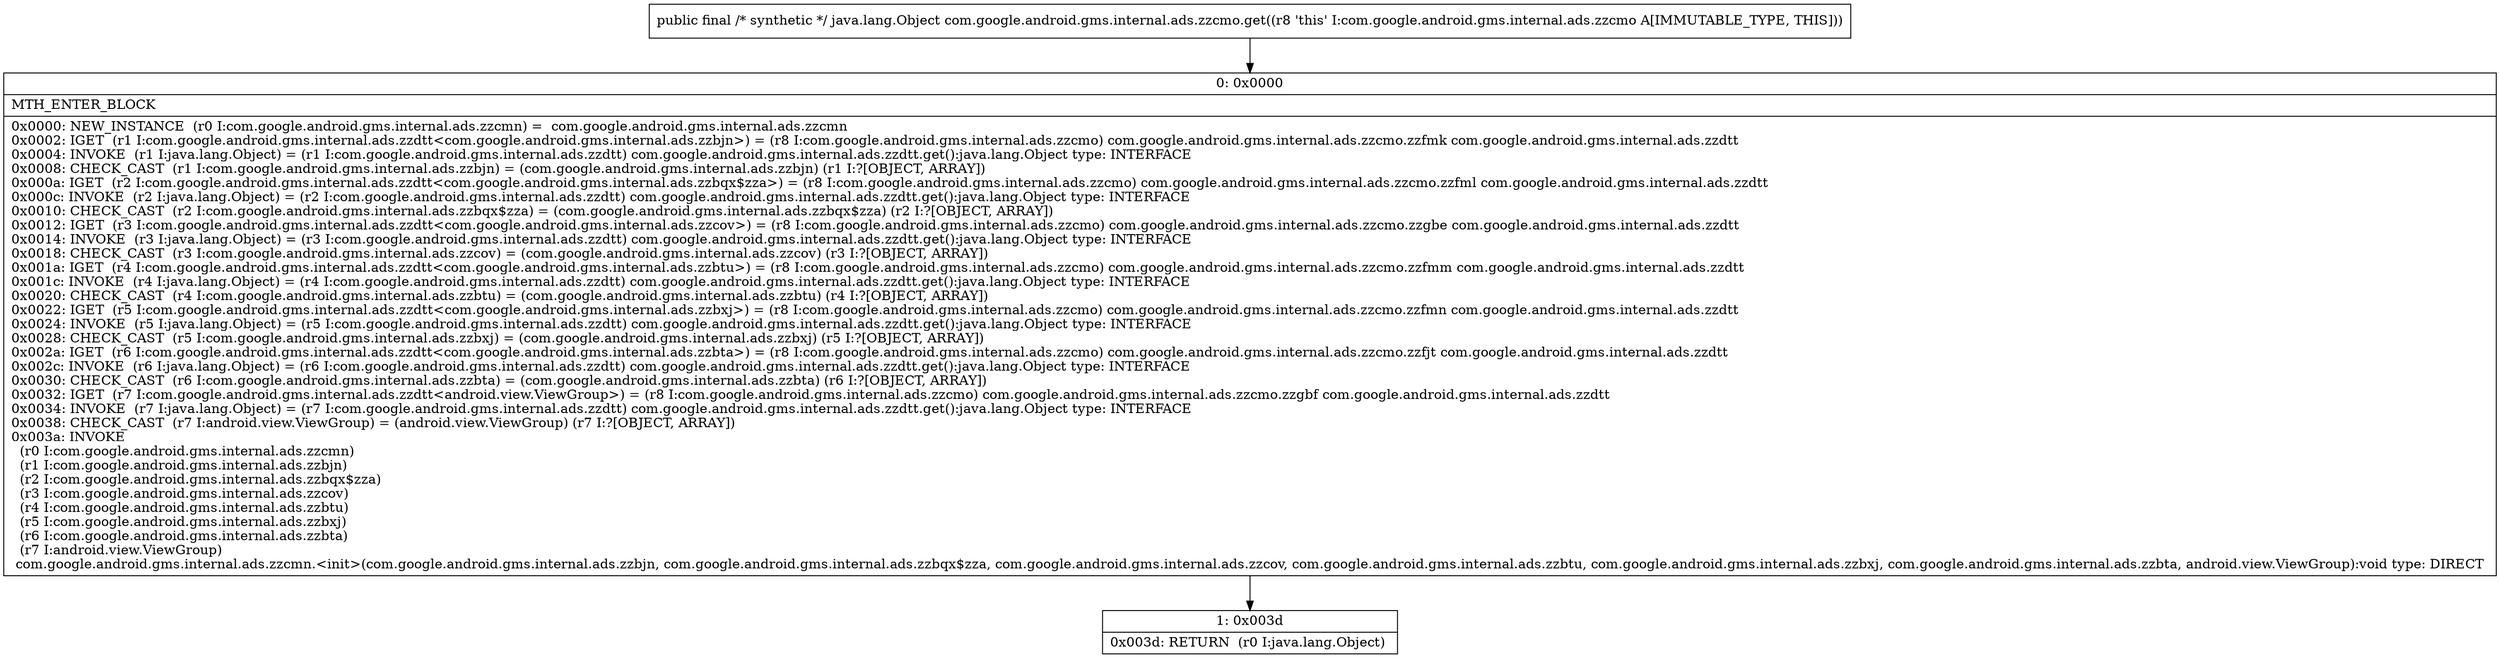 digraph "CFG forcom.google.android.gms.internal.ads.zzcmo.get()Ljava\/lang\/Object;" {
Node_0 [shape=record,label="{0\:\ 0x0000|MTH_ENTER_BLOCK\l|0x0000: NEW_INSTANCE  (r0 I:com.google.android.gms.internal.ads.zzcmn) =  com.google.android.gms.internal.ads.zzcmn \l0x0002: IGET  (r1 I:com.google.android.gms.internal.ads.zzdtt\<com.google.android.gms.internal.ads.zzbjn\>) = (r8 I:com.google.android.gms.internal.ads.zzcmo) com.google.android.gms.internal.ads.zzcmo.zzfmk com.google.android.gms.internal.ads.zzdtt \l0x0004: INVOKE  (r1 I:java.lang.Object) = (r1 I:com.google.android.gms.internal.ads.zzdtt) com.google.android.gms.internal.ads.zzdtt.get():java.lang.Object type: INTERFACE \l0x0008: CHECK_CAST  (r1 I:com.google.android.gms.internal.ads.zzbjn) = (com.google.android.gms.internal.ads.zzbjn) (r1 I:?[OBJECT, ARRAY]) \l0x000a: IGET  (r2 I:com.google.android.gms.internal.ads.zzdtt\<com.google.android.gms.internal.ads.zzbqx$zza\>) = (r8 I:com.google.android.gms.internal.ads.zzcmo) com.google.android.gms.internal.ads.zzcmo.zzfml com.google.android.gms.internal.ads.zzdtt \l0x000c: INVOKE  (r2 I:java.lang.Object) = (r2 I:com.google.android.gms.internal.ads.zzdtt) com.google.android.gms.internal.ads.zzdtt.get():java.lang.Object type: INTERFACE \l0x0010: CHECK_CAST  (r2 I:com.google.android.gms.internal.ads.zzbqx$zza) = (com.google.android.gms.internal.ads.zzbqx$zza) (r2 I:?[OBJECT, ARRAY]) \l0x0012: IGET  (r3 I:com.google.android.gms.internal.ads.zzdtt\<com.google.android.gms.internal.ads.zzcov\>) = (r8 I:com.google.android.gms.internal.ads.zzcmo) com.google.android.gms.internal.ads.zzcmo.zzgbe com.google.android.gms.internal.ads.zzdtt \l0x0014: INVOKE  (r3 I:java.lang.Object) = (r3 I:com.google.android.gms.internal.ads.zzdtt) com.google.android.gms.internal.ads.zzdtt.get():java.lang.Object type: INTERFACE \l0x0018: CHECK_CAST  (r3 I:com.google.android.gms.internal.ads.zzcov) = (com.google.android.gms.internal.ads.zzcov) (r3 I:?[OBJECT, ARRAY]) \l0x001a: IGET  (r4 I:com.google.android.gms.internal.ads.zzdtt\<com.google.android.gms.internal.ads.zzbtu\>) = (r8 I:com.google.android.gms.internal.ads.zzcmo) com.google.android.gms.internal.ads.zzcmo.zzfmm com.google.android.gms.internal.ads.zzdtt \l0x001c: INVOKE  (r4 I:java.lang.Object) = (r4 I:com.google.android.gms.internal.ads.zzdtt) com.google.android.gms.internal.ads.zzdtt.get():java.lang.Object type: INTERFACE \l0x0020: CHECK_CAST  (r4 I:com.google.android.gms.internal.ads.zzbtu) = (com.google.android.gms.internal.ads.zzbtu) (r4 I:?[OBJECT, ARRAY]) \l0x0022: IGET  (r5 I:com.google.android.gms.internal.ads.zzdtt\<com.google.android.gms.internal.ads.zzbxj\>) = (r8 I:com.google.android.gms.internal.ads.zzcmo) com.google.android.gms.internal.ads.zzcmo.zzfmn com.google.android.gms.internal.ads.zzdtt \l0x0024: INVOKE  (r5 I:java.lang.Object) = (r5 I:com.google.android.gms.internal.ads.zzdtt) com.google.android.gms.internal.ads.zzdtt.get():java.lang.Object type: INTERFACE \l0x0028: CHECK_CAST  (r5 I:com.google.android.gms.internal.ads.zzbxj) = (com.google.android.gms.internal.ads.zzbxj) (r5 I:?[OBJECT, ARRAY]) \l0x002a: IGET  (r6 I:com.google.android.gms.internal.ads.zzdtt\<com.google.android.gms.internal.ads.zzbta\>) = (r8 I:com.google.android.gms.internal.ads.zzcmo) com.google.android.gms.internal.ads.zzcmo.zzfjt com.google.android.gms.internal.ads.zzdtt \l0x002c: INVOKE  (r6 I:java.lang.Object) = (r6 I:com.google.android.gms.internal.ads.zzdtt) com.google.android.gms.internal.ads.zzdtt.get():java.lang.Object type: INTERFACE \l0x0030: CHECK_CAST  (r6 I:com.google.android.gms.internal.ads.zzbta) = (com.google.android.gms.internal.ads.zzbta) (r6 I:?[OBJECT, ARRAY]) \l0x0032: IGET  (r7 I:com.google.android.gms.internal.ads.zzdtt\<android.view.ViewGroup\>) = (r8 I:com.google.android.gms.internal.ads.zzcmo) com.google.android.gms.internal.ads.zzcmo.zzgbf com.google.android.gms.internal.ads.zzdtt \l0x0034: INVOKE  (r7 I:java.lang.Object) = (r7 I:com.google.android.gms.internal.ads.zzdtt) com.google.android.gms.internal.ads.zzdtt.get():java.lang.Object type: INTERFACE \l0x0038: CHECK_CAST  (r7 I:android.view.ViewGroup) = (android.view.ViewGroup) (r7 I:?[OBJECT, ARRAY]) \l0x003a: INVOKE  \l  (r0 I:com.google.android.gms.internal.ads.zzcmn)\l  (r1 I:com.google.android.gms.internal.ads.zzbjn)\l  (r2 I:com.google.android.gms.internal.ads.zzbqx$zza)\l  (r3 I:com.google.android.gms.internal.ads.zzcov)\l  (r4 I:com.google.android.gms.internal.ads.zzbtu)\l  (r5 I:com.google.android.gms.internal.ads.zzbxj)\l  (r6 I:com.google.android.gms.internal.ads.zzbta)\l  (r7 I:android.view.ViewGroup)\l com.google.android.gms.internal.ads.zzcmn.\<init\>(com.google.android.gms.internal.ads.zzbjn, com.google.android.gms.internal.ads.zzbqx$zza, com.google.android.gms.internal.ads.zzcov, com.google.android.gms.internal.ads.zzbtu, com.google.android.gms.internal.ads.zzbxj, com.google.android.gms.internal.ads.zzbta, android.view.ViewGroup):void type: DIRECT \l}"];
Node_1 [shape=record,label="{1\:\ 0x003d|0x003d: RETURN  (r0 I:java.lang.Object) \l}"];
MethodNode[shape=record,label="{public final \/* synthetic *\/ java.lang.Object com.google.android.gms.internal.ads.zzcmo.get((r8 'this' I:com.google.android.gms.internal.ads.zzcmo A[IMMUTABLE_TYPE, THIS])) }"];
MethodNode -> Node_0;
Node_0 -> Node_1;
}

